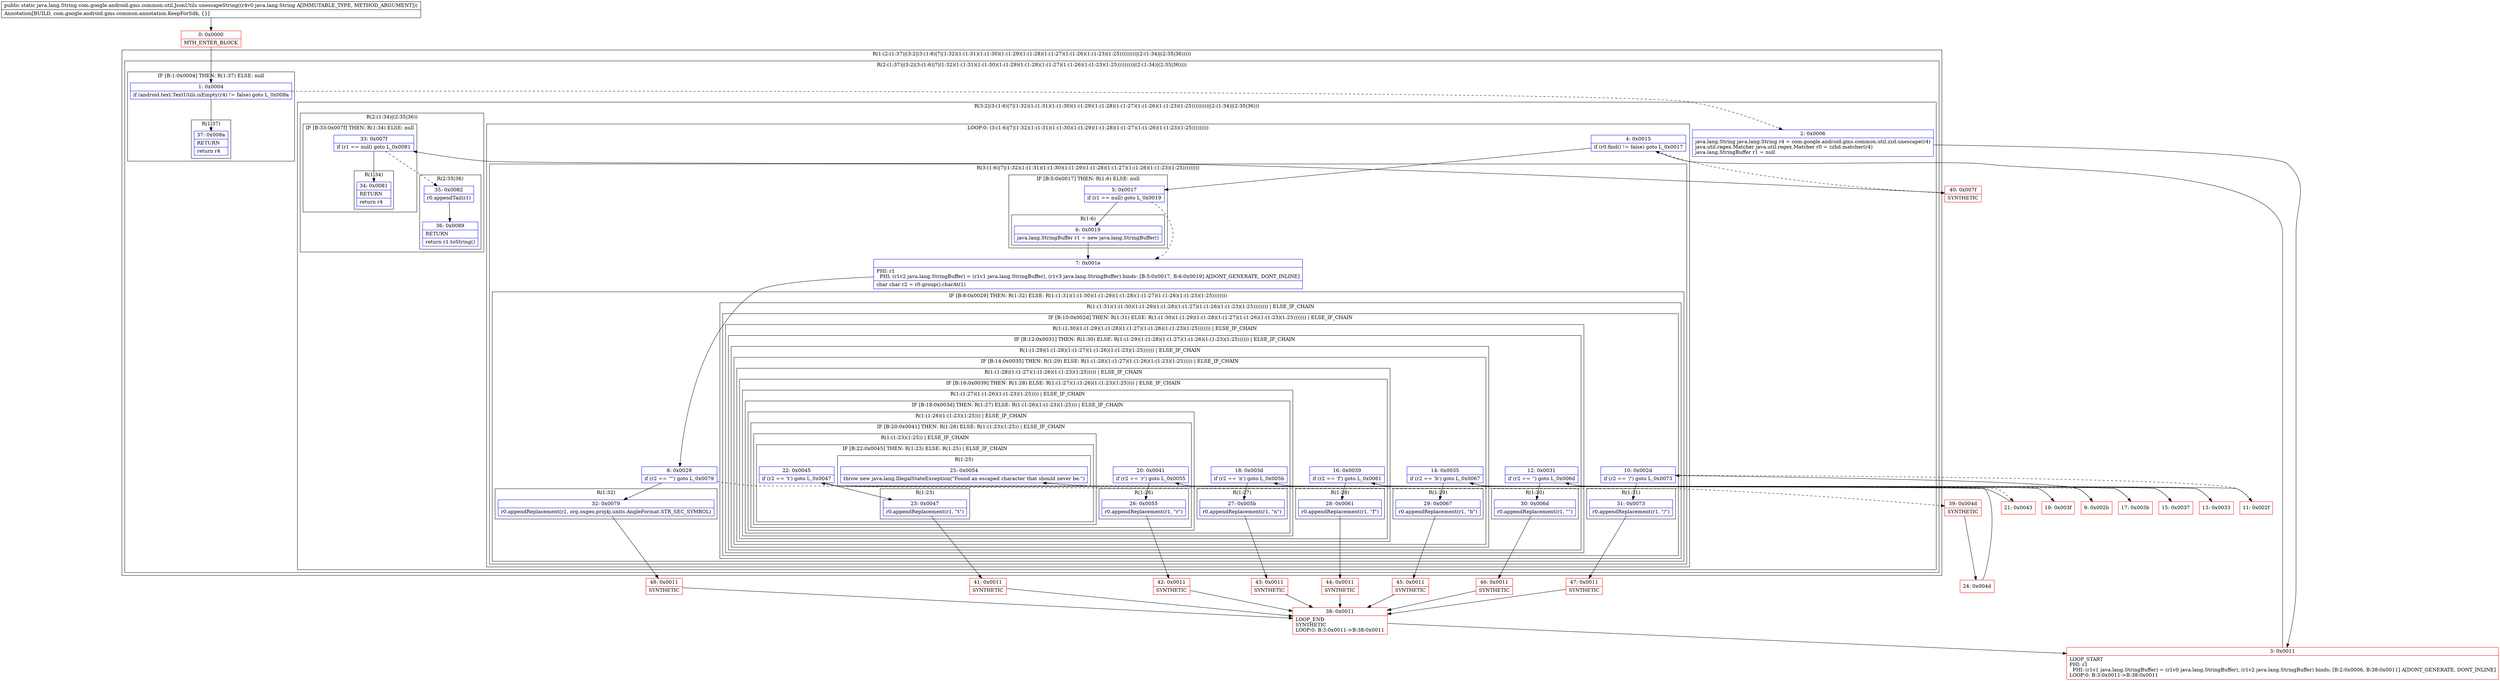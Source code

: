 digraph "CFG forcom.google.android.gms.common.util.JsonUtils.unescapeString(Ljava\/lang\/String;)Ljava\/lang\/String;" {
subgraph cluster_Region_322237627 {
label = "R(1:(2:(1:37)|(3:2|(3:(1:6)|7|(1:32)(1:(1:31)(1:(1:30)(1:(1:29)(1:(1:28)(1:(1:27)(1:(1:26)(1:(1:23)(1:25)))))))))|(2:(1:34)|(2:35|36)))))";
node [shape=record,color=blue];
subgraph cluster_Region_755623585 {
label = "R(2:(1:37)|(3:2|(3:(1:6)|7|(1:32)(1:(1:31)(1:(1:30)(1:(1:29)(1:(1:28)(1:(1:27)(1:(1:26)(1:(1:23)(1:25)))))))))|(2:(1:34)|(2:35|36))))";
node [shape=record,color=blue];
subgraph cluster_IfRegion_885402583 {
label = "IF [B:1:0x0004] THEN: R(1:37) ELSE: null";
node [shape=record,color=blue];
Node_1 [shape=record,label="{1\:\ 0x0004|if (android.text.TextUtils.isEmpty(r4) != false) goto L_0x008a\l}"];
subgraph cluster_Region_494911483 {
label = "R(1:37)";
node [shape=record,color=blue];
Node_37 [shape=record,label="{37\:\ 0x008a|RETURN\l|return r4\l}"];
}
}
subgraph cluster_Region_768190805 {
label = "R(3:2|(3:(1:6)|7|(1:32)(1:(1:31)(1:(1:30)(1:(1:29)(1:(1:28)(1:(1:27)(1:(1:26)(1:(1:23)(1:25)))))))))|(2:(1:34)|(2:35|36)))";
node [shape=record,color=blue];
Node_2 [shape=record,label="{2\:\ 0x0006|java.lang.String java.lang.String r4 = com.google.android.gms.common.util.zzd.unescape(r4)\ljava.util.regex.Matcher java.util.regex.Matcher r0 = zzhd.matcher(r4)\ljava.lang.StringBuffer r1 = null\l}"];
subgraph cluster_LoopRegion_143668123 {
label = "LOOP:0: (3:(1:6)|7|(1:32)(1:(1:31)(1:(1:30)(1:(1:29)(1:(1:28)(1:(1:27)(1:(1:26)(1:(1:23)(1:25)))))))))";
node [shape=record,color=blue];
Node_4 [shape=record,label="{4\:\ 0x0015|if (r0.find() != false) goto L_0x0017\l}"];
subgraph cluster_Region_266433253 {
label = "R(3:(1:6)|7|(1:32)(1:(1:31)(1:(1:30)(1:(1:29)(1:(1:28)(1:(1:27)(1:(1:26)(1:(1:23)(1:25)))))))))";
node [shape=record,color=blue];
subgraph cluster_IfRegion_203640935 {
label = "IF [B:5:0x0017] THEN: R(1:6) ELSE: null";
node [shape=record,color=blue];
Node_5 [shape=record,label="{5\:\ 0x0017|if (r1 == null) goto L_0x0019\l}"];
subgraph cluster_Region_1142367891 {
label = "R(1:6)";
node [shape=record,color=blue];
Node_6 [shape=record,label="{6\:\ 0x0019|java.lang.StringBuffer r1 = new java.lang.StringBuffer()\l}"];
}
}
Node_7 [shape=record,label="{7\:\ 0x001e|PHI: r1 \l  PHI: (r1v2 java.lang.StringBuffer) = (r1v1 java.lang.StringBuffer), (r1v3 java.lang.StringBuffer) binds: [B:5:0x0017, B:6:0x0019] A[DONT_GENERATE, DONT_INLINE]\l|char char r2 = r0.group().charAt(1)\l}"];
subgraph cluster_IfRegion_599394485 {
label = "IF [B:8:0x0029] THEN: R(1:32) ELSE: R(1:(1:31)(1:(1:30)(1:(1:29)(1:(1:28)(1:(1:27)(1:(1:26)(1:(1:23)(1:25))))))))";
node [shape=record,color=blue];
Node_8 [shape=record,label="{8\:\ 0x0029|if (r2 == '\"') goto L_0x0079\l}"];
subgraph cluster_Region_1870852429 {
label = "R(1:32)";
node [shape=record,color=blue];
Node_32 [shape=record,label="{32\:\ 0x0079|r0.appendReplacement(r1, org.osgeo.proj4j.units.AngleFormat.STR_SEC_SYMBOL)\l}"];
}
subgraph cluster_Region_693768643 {
label = "R(1:(1:31)(1:(1:30)(1:(1:29)(1:(1:28)(1:(1:27)(1:(1:26)(1:(1:23)(1:25)))))))) | ELSE_IF_CHAIN\l";
node [shape=record,color=blue];
subgraph cluster_IfRegion_1583649263 {
label = "IF [B:10:0x002d] THEN: R(1:31) ELSE: R(1:(1:30)(1:(1:29)(1:(1:28)(1:(1:27)(1:(1:26)(1:(1:23)(1:25))))))) | ELSE_IF_CHAIN\l";
node [shape=record,color=blue];
Node_10 [shape=record,label="{10\:\ 0x002d|if (r2 == '\/') goto L_0x0073\l}"];
subgraph cluster_Region_1110855003 {
label = "R(1:31)";
node [shape=record,color=blue];
Node_31 [shape=record,label="{31\:\ 0x0073|r0.appendReplacement(r1, \"\/\")\l}"];
}
subgraph cluster_Region_1266992807 {
label = "R(1:(1:30)(1:(1:29)(1:(1:28)(1:(1:27)(1:(1:26)(1:(1:23)(1:25))))))) | ELSE_IF_CHAIN\l";
node [shape=record,color=blue];
subgraph cluster_IfRegion_1213350444 {
label = "IF [B:12:0x0031] THEN: R(1:30) ELSE: R(1:(1:29)(1:(1:28)(1:(1:27)(1:(1:26)(1:(1:23)(1:25)))))) | ELSE_IF_CHAIN\l";
node [shape=record,color=blue];
Node_12 [shape=record,label="{12\:\ 0x0031|if (r2 == '') goto L_0x006d\l}"];
subgraph cluster_Region_1261675117 {
label = "R(1:30)";
node [shape=record,color=blue];
Node_30 [shape=record,label="{30\:\ 0x006d|r0.appendReplacement(r1, \"\")\l}"];
}
subgraph cluster_Region_1310315667 {
label = "R(1:(1:29)(1:(1:28)(1:(1:27)(1:(1:26)(1:(1:23)(1:25)))))) | ELSE_IF_CHAIN\l";
node [shape=record,color=blue];
subgraph cluster_IfRegion_1446007616 {
label = "IF [B:14:0x0035] THEN: R(1:29) ELSE: R(1:(1:28)(1:(1:27)(1:(1:26)(1:(1:23)(1:25))))) | ELSE_IF_CHAIN\l";
node [shape=record,color=blue];
Node_14 [shape=record,label="{14\:\ 0x0035|if (r2 == 'b') goto L_0x0067\l}"];
subgraph cluster_Region_1329694644 {
label = "R(1:29)";
node [shape=record,color=blue];
Node_29 [shape=record,label="{29\:\ 0x0067|r0.appendReplacement(r1, \"b\")\l}"];
}
subgraph cluster_Region_788081356 {
label = "R(1:(1:28)(1:(1:27)(1:(1:26)(1:(1:23)(1:25))))) | ELSE_IF_CHAIN\l";
node [shape=record,color=blue];
subgraph cluster_IfRegion_624690835 {
label = "IF [B:16:0x0039] THEN: R(1:28) ELSE: R(1:(1:27)(1:(1:26)(1:(1:23)(1:25)))) | ELSE_IF_CHAIN\l";
node [shape=record,color=blue];
Node_16 [shape=record,label="{16\:\ 0x0039|if (r2 == 'f') goto L_0x0061\l}"];
subgraph cluster_Region_934354824 {
label = "R(1:28)";
node [shape=record,color=blue];
Node_28 [shape=record,label="{28\:\ 0x0061|r0.appendReplacement(r1, \"f\")\l}"];
}
subgraph cluster_Region_1473569497 {
label = "R(1:(1:27)(1:(1:26)(1:(1:23)(1:25)))) | ELSE_IF_CHAIN\l";
node [shape=record,color=blue];
subgraph cluster_IfRegion_1596788786 {
label = "IF [B:18:0x003d] THEN: R(1:27) ELSE: R(1:(1:26)(1:(1:23)(1:25))) | ELSE_IF_CHAIN\l";
node [shape=record,color=blue];
Node_18 [shape=record,label="{18\:\ 0x003d|if (r2 == 'n') goto L_0x005b\l}"];
subgraph cluster_Region_1193132208 {
label = "R(1:27)";
node [shape=record,color=blue];
Node_27 [shape=record,label="{27\:\ 0x005b|r0.appendReplacement(r1, \"n\")\l}"];
}
subgraph cluster_Region_982034298 {
label = "R(1:(1:26)(1:(1:23)(1:25))) | ELSE_IF_CHAIN\l";
node [shape=record,color=blue];
subgraph cluster_IfRegion_95714009 {
label = "IF [B:20:0x0041] THEN: R(1:26) ELSE: R(1:(1:23)(1:25)) | ELSE_IF_CHAIN\l";
node [shape=record,color=blue];
Node_20 [shape=record,label="{20\:\ 0x0041|if (r2 == 'r') goto L_0x0055\l}"];
subgraph cluster_Region_300622580 {
label = "R(1:26)";
node [shape=record,color=blue];
Node_26 [shape=record,label="{26\:\ 0x0055|r0.appendReplacement(r1, \"r\")\l}"];
}
subgraph cluster_Region_976568820 {
label = "R(1:(1:23)(1:25)) | ELSE_IF_CHAIN\l";
node [shape=record,color=blue];
subgraph cluster_IfRegion_1372230524 {
label = "IF [B:22:0x0045] THEN: R(1:23) ELSE: R(1:25) | ELSE_IF_CHAIN\l";
node [shape=record,color=blue];
Node_22 [shape=record,label="{22\:\ 0x0045|if (r2 == 't') goto L_0x0047\l}"];
subgraph cluster_Region_1389652826 {
label = "R(1:23)";
node [shape=record,color=blue];
Node_23 [shape=record,label="{23\:\ 0x0047|r0.appendReplacement(r1, \"t\")\l}"];
}
subgraph cluster_Region_1576907572 {
label = "R(1:25)";
node [shape=record,color=blue];
Node_25 [shape=record,label="{25\:\ 0x0054|throw new java.lang.IllegalStateException(\"Found an escaped character that should never be.\")\l}"];
}
}
}
}
}
}
}
}
}
}
}
}
}
}
}
}
}
}
subgraph cluster_Region_768557176 {
label = "R(2:(1:34)|(2:35|36))";
node [shape=record,color=blue];
subgraph cluster_IfRegion_2111599618 {
label = "IF [B:33:0x007f] THEN: R(1:34) ELSE: null";
node [shape=record,color=blue];
Node_33 [shape=record,label="{33\:\ 0x007f|if (r1 == null) goto L_0x0081\l}"];
subgraph cluster_Region_2002471006 {
label = "R(1:34)";
node [shape=record,color=blue];
Node_34 [shape=record,label="{34\:\ 0x0081|RETURN\l|return r4\l}"];
}
}
subgraph cluster_Region_1839621079 {
label = "R(2:35|36)";
node [shape=record,color=blue];
Node_35 [shape=record,label="{35\:\ 0x0082|r0.appendTail(r1)\l}"];
Node_36 [shape=record,label="{36\:\ 0x0089|RETURN\l|return r1.toString()\l}"];
}
}
}
}
}
Node_0 [shape=record,color=red,label="{0\:\ 0x0000|MTH_ENTER_BLOCK\l}"];
Node_3 [shape=record,color=red,label="{3\:\ 0x0011|LOOP_START\lPHI: r1 \l  PHI: (r1v1 java.lang.StringBuffer) = (r1v0 java.lang.StringBuffer), (r1v2 java.lang.StringBuffer) binds: [B:2:0x0006, B:38:0x0011] A[DONT_GENERATE, DONT_INLINE]\lLOOP:0: B:3:0x0011\-\>B:38:0x0011\l}"];
Node_9 [shape=record,color=red,label="{9\:\ 0x002b}"];
Node_11 [shape=record,color=red,label="{11\:\ 0x002f}"];
Node_13 [shape=record,color=red,label="{13\:\ 0x0033}"];
Node_15 [shape=record,color=red,label="{15\:\ 0x0037}"];
Node_17 [shape=record,color=red,label="{17\:\ 0x003b}"];
Node_19 [shape=record,color=red,label="{19\:\ 0x003f}"];
Node_21 [shape=record,color=red,label="{21\:\ 0x0043}"];
Node_24 [shape=record,color=red,label="{24\:\ 0x004d}"];
Node_38 [shape=record,color=red,label="{38\:\ 0x0011|LOOP_END\lSYNTHETIC\lLOOP:0: B:3:0x0011\-\>B:38:0x0011\l}"];
Node_39 [shape=record,color=red,label="{39\:\ 0x004d|SYNTHETIC\l}"];
Node_40 [shape=record,color=red,label="{40\:\ 0x007f|SYNTHETIC\l}"];
Node_41 [shape=record,color=red,label="{41\:\ 0x0011|SYNTHETIC\l}"];
Node_42 [shape=record,color=red,label="{42\:\ 0x0011|SYNTHETIC\l}"];
Node_43 [shape=record,color=red,label="{43\:\ 0x0011|SYNTHETIC\l}"];
Node_44 [shape=record,color=red,label="{44\:\ 0x0011|SYNTHETIC\l}"];
Node_45 [shape=record,color=red,label="{45\:\ 0x0011|SYNTHETIC\l}"];
Node_46 [shape=record,color=red,label="{46\:\ 0x0011|SYNTHETIC\l}"];
Node_47 [shape=record,color=red,label="{47\:\ 0x0011|SYNTHETIC\l}"];
Node_48 [shape=record,color=red,label="{48\:\ 0x0011|SYNTHETIC\l}"];
MethodNode[shape=record,label="{public static java.lang.String com.google.android.gms.common.util.JsonUtils.unescapeString((r4v0 java.lang.String A[IMMUTABLE_TYPE, METHOD_ARGUMENT]))  | Annotation[BUILD, com.google.android.gms.common.annotation.KeepForSdk, \{\}]\l}"];
MethodNode -> Node_0;
Node_1 -> Node_2[style=dashed];
Node_1 -> Node_37;
Node_2 -> Node_3;
Node_4 -> Node_5;
Node_4 -> Node_40[style=dashed];
Node_5 -> Node_6;
Node_5 -> Node_7[style=dashed];
Node_6 -> Node_7;
Node_7 -> Node_8;
Node_8 -> Node_9[style=dashed];
Node_8 -> Node_32;
Node_32 -> Node_48;
Node_10 -> Node_11[style=dashed];
Node_10 -> Node_31;
Node_31 -> Node_47;
Node_12 -> Node_13[style=dashed];
Node_12 -> Node_30;
Node_30 -> Node_46;
Node_14 -> Node_15[style=dashed];
Node_14 -> Node_29;
Node_29 -> Node_45;
Node_16 -> Node_17[style=dashed];
Node_16 -> Node_28;
Node_28 -> Node_44;
Node_18 -> Node_19[style=dashed];
Node_18 -> Node_27;
Node_27 -> Node_43;
Node_20 -> Node_21[style=dashed];
Node_20 -> Node_26;
Node_26 -> Node_42;
Node_22 -> Node_23;
Node_22 -> Node_39[style=dashed];
Node_23 -> Node_41;
Node_33 -> Node_34;
Node_33 -> Node_35[style=dashed];
Node_35 -> Node_36;
Node_0 -> Node_1;
Node_3 -> Node_4;
Node_9 -> Node_10;
Node_11 -> Node_12;
Node_13 -> Node_14;
Node_15 -> Node_16;
Node_17 -> Node_18;
Node_19 -> Node_20;
Node_21 -> Node_22;
Node_24 -> Node_25;
Node_38 -> Node_3;
Node_39 -> Node_24;
Node_40 -> Node_33;
Node_41 -> Node_38;
Node_42 -> Node_38;
Node_43 -> Node_38;
Node_44 -> Node_38;
Node_45 -> Node_38;
Node_46 -> Node_38;
Node_47 -> Node_38;
Node_48 -> Node_38;
}

